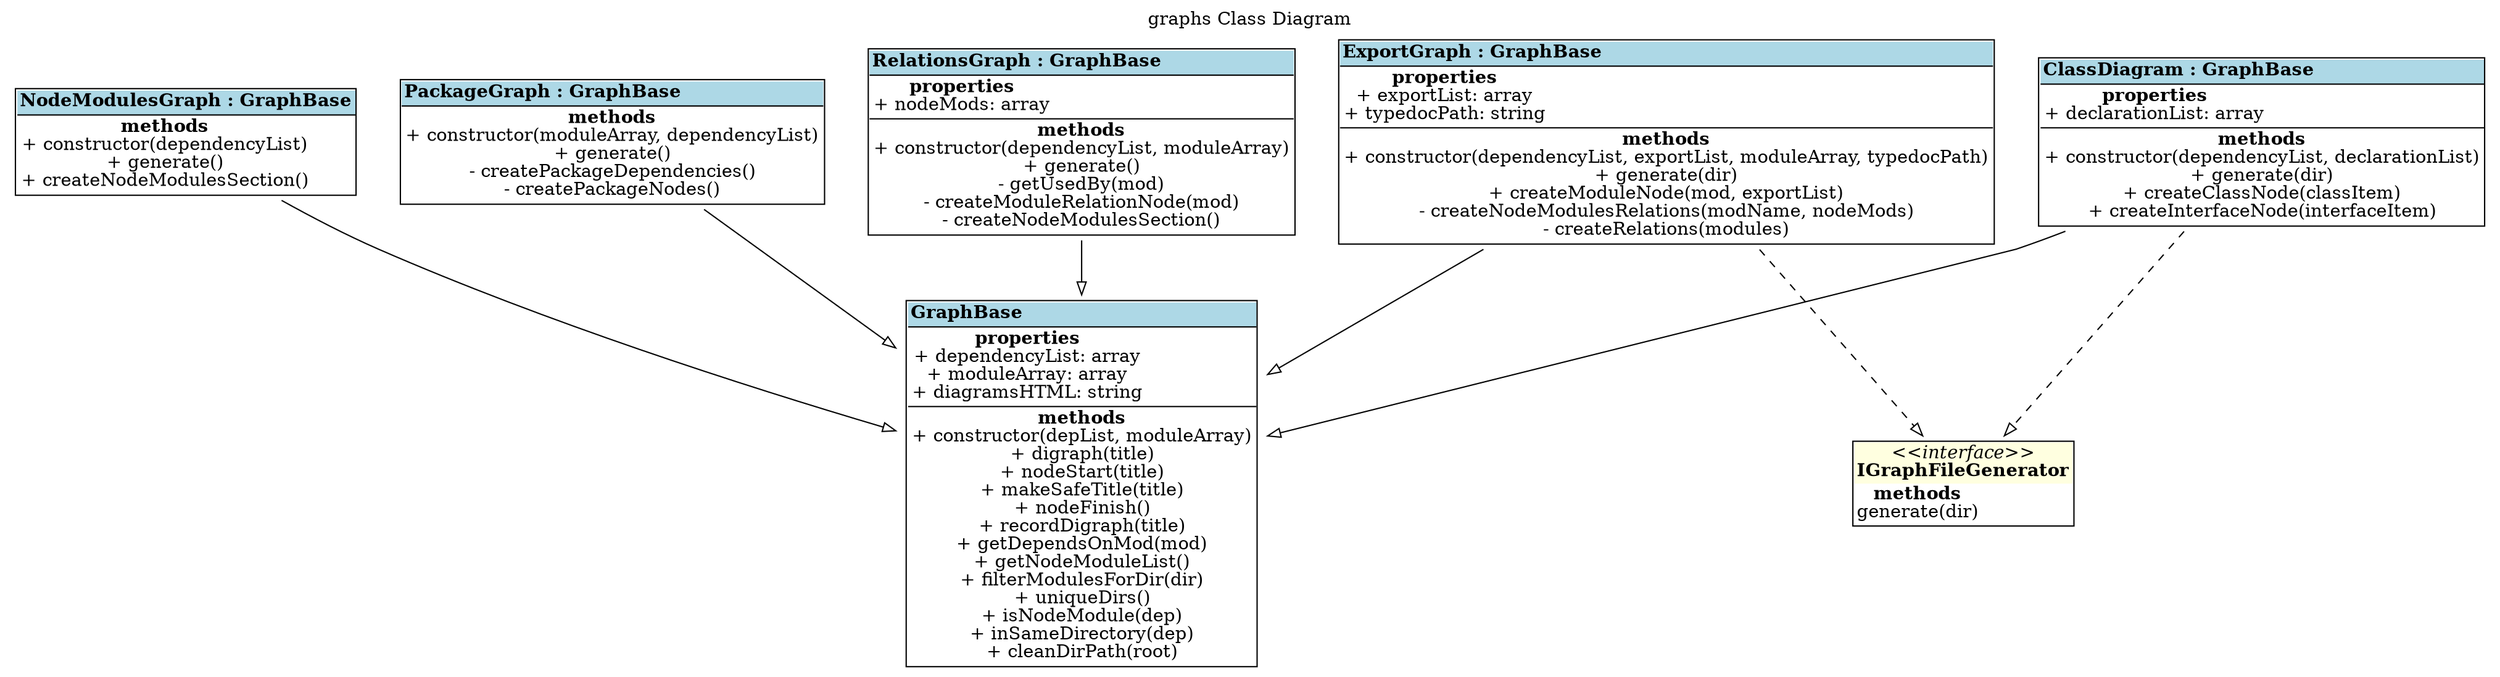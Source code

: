 digraph {label="graphs Class Diagram";
labelloc="t";
"ClassDiagram" [shape=none, label=<<TABLE cellspacing="0" cellborder="0" align="left">
<TR><TD align="left" bgcolor="lightblue"><B>ClassDiagram : GraphBase</B></TD></TR>
<TR><TD BORDER="1" SIDES="T" align="left"><B>properties</B><BR/>
+ declarationList: array<BR/>
</TD></TR>
<TR><TD BORDER="1" SIDES="T" align="left"><B>methods</B><BR/>
+ constructor(dependencyList, declarationList)<BR/>
+ generate(dir)<BR/>
+ createClassNode(classItem)<BR/>
+ createInterfaceNode(interfaceItem)<BR/>
</TD></TR>
</TABLE>>];
"ClassDiagram"->"GraphBase" [arrowhead=empty, style=solid];
"ClassDiagram"->"IGraphFileGenerator" [arrowhead=empty, style=dashed];

"ExportGraph" [shape=none, label=<<TABLE cellspacing="0" cellborder="0" align="left">
<TR><TD align="left" bgcolor="lightblue"><B>ExportGraph : GraphBase</B></TD></TR>
<TR><TD BORDER="1" SIDES="T" align="left"><B>properties</B><BR/>
+ exportList: array<BR/>
+ typedocPath: string<BR/>
</TD></TR>
<TR><TD BORDER="1" SIDES="T" align="left"><B>methods</B><BR/>
+ constructor(dependencyList, exportList, moduleArray, typedocPath)<BR/>
+ generate(dir)<BR/>
+ createModuleNode(mod, exportList)<BR/>
- createNodeModulesRelations(modName, nodeMods)<BR/>
- createRelations(modules)<BR/>
</TD></TR>
</TABLE>>];
"ExportGraph"->"GraphBase" [arrowhead=empty, style=solid];
"ExportGraph"->"IGraphFileGenerator" [arrowhead=empty, style=dashed];

"GraphBase" [shape=none, label=<<TABLE cellspacing="0" cellborder="0" align="left">
<TR><TD align="left" bgcolor="lightblue"><B>GraphBase</B></TD></TR>
<TR><TD BORDER="1" SIDES="T" align="left"><B>properties</B><BR/>
+ dependencyList: array<BR/>
+ moduleArray: array<BR/>
+ diagramsHTML: string<BR/>
</TD></TR>
<TR><TD BORDER="1" SIDES="T" align="left"><B>methods</B><BR/>
+ constructor(depList, moduleArray)<BR/>
+ digraph(title)<BR/>
+ nodeStart(title)<BR/>
+ makeSafeTitle(title)<BR/>
+ nodeFinish()<BR/>
+ recordDigraph(title)<BR/>
+ getDependsOnMod(mod)<BR/>
+ getNodeModuleList()<BR/>
+ filterModulesForDir(dir)<BR/>
+ uniqueDirs()<BR/>
+ isNodeModule(dep)<BR/>
+ inSameDirectory(dep)<BR/>
+ cleanDirPath(root)<BR/>
</TD></TR>
</TABLE>>];

"IGraphFileGenerator" [shape=none, label=<<TABLE cellspacing="0" cellborder="0" align="left">
<TR><TD align="center" bgcolor="lightyellow"><I>&lt;&lt;interface&gt;&gt;</I><BR/><B>IGraphFileGenerator</B></TD></TR>
<TR><TD align="left"><B>methods</B><BR/>
generate(dir)<BR/>
</TD></TR>
</TABLE>>];

"NodeModulesGraph" [shape=none, label=<<TABLE cellspacing="0" cellborder="0" align="left">
<TR><TD align="left" bgcolor="lightblue"><B>NodeModulesGraph : GraphBase</B></TD></TR>
<TR><TD BORDER="1" SIDES="T" align="left"><B>methods</B><BR/>
+ constructor(dependencyList)<BR/>
+ generate()<BR/>
+ createNodeModulesSection()<BR/>
</TD></TR>
</TABLE>>];
"NodeModulesGraph"->"GraphBase" [arrowhead=empty, style=solid];

"PackageGraph" [shape=none, label=<<TABLE cellspacing="0" cellborder="0" align="left">
<TR><TD align="left" bgcolor="lightblue"><B>PackageGraph : GraphBase</B></TD></TR>
<TR><TD BORDER="1" SIDES="T" align="left"><B>methods</B><BR/>
+ constructor(moduleArray, dependencyList)<BR/>
+ generate()<BR/>
- createPackageDependencies()<BR/>
- createPackageNodes()<BR/>
</TD></TR>
</TABLE>>];
"PackageGraph"->"GraphBase" [arrowhead=empty, style=solid];

"RelationsGraph" [shape=none, label=<<TABLE cellspacing="0" cellborder="0" align="left">
<TR><TD align="left" bgcolor="lightblue"><B>RelationsGraph : GraphBase</B></TD></TR>
<TR><TD BORDER="1" SIDES="T" align="left"><B>properties</B><BR/>
+ nodeMods: array<BR/>
</TD></TR>
<TR><TD BORDER="1" SIDES="T" align="left"><B>methods</B><BR/>
+ constructor(dependencyList, moduleArray)<BR/>
+ generate()<BR/>
- getUsedBy(mod)<BR/>
- createModuleRelationNode(mod)<BR/>
- createNodeModulesSection()<BR/>
</TD></TR>
</TABLE>>];
"RelationsGraph"->"GraphBase" [arrowhead=empty, style=solid];

}
